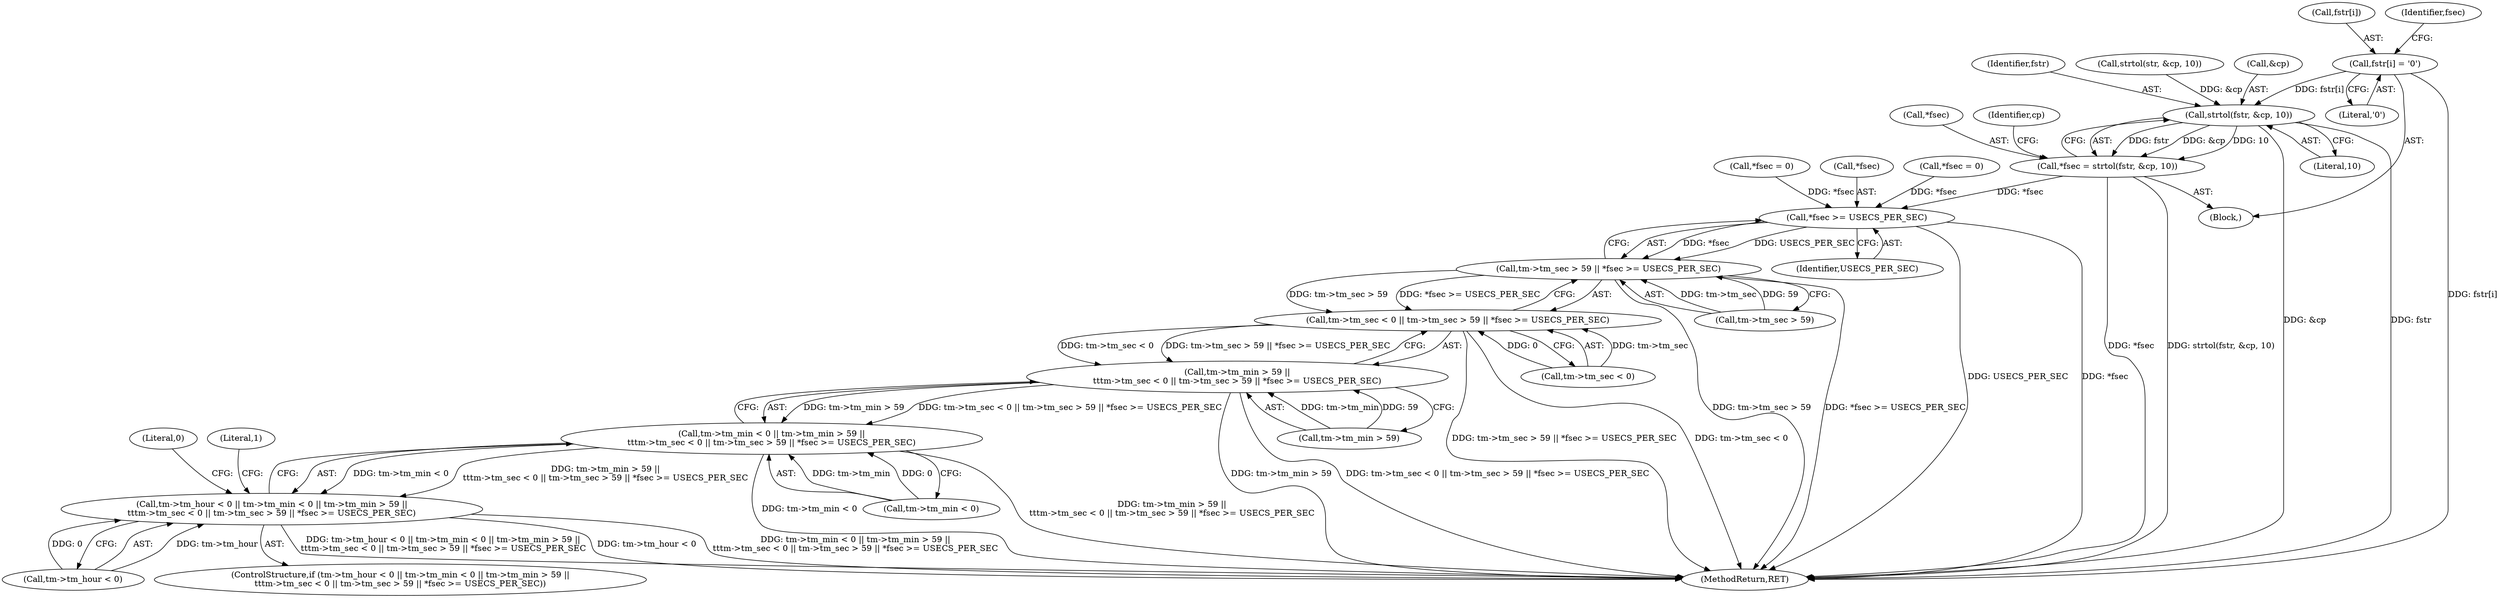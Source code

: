 digraph "0_postgres_4318daecc959886d001a6e79c6ea853e8b1dfb4b_1@array" {
"1000227" [label="(Call,fstr[i] = '\0')"];
"1000235" [label="(Call,strtol(fstr, &cp, 10))"];
"1000232" [label="(Call,*fsec = strtol(fstr, &cp, 10))"];
"1000283" [label="(Call,*fsec >= USECS_PER_SEC)"];
"1000277" [label="(Call,tm->tm_sec > 59 || *fsec >= USECS_PER_SEC)"];
"1000271" [label="(Call,tm->tm_sec < 0 || tm->tm_sec > 59 || *fsec >= USECS_PER_SEC)"];
"1000265" [label="(Call,tm->tm_min > 59 ||\n\t\ttm->tm_sec < 0 || tm->tm_sec > 59 || *fsec >= USECS_PER_SEC)"];
"1000259" [label="(Call,tm->tm_min < 0 || tm->tm_min > 59 ||\n\t\ttm->tm_sec < 0 || tm->tm_sec > 59 || *fsec >= USECS_PER_SEC)"];
"1000253" [label="(Call,tm->tm_hour < 0 || tm->tm_min < 0 || tm->tm_min > 59 ||\n\t\ttm->tm_sec < 0 || tm->tm_sec > 59 || *fsec >= USECS_PER_SEC)"];
"1000236" [label="(Identifier,fstr)"];
"1000180" [label="(Call,strtol(str, &cp, 10))"];
"1000266" [label="(Call,tm->tm_min > 59)"];
"1000289" [label="(Literal,1)"];
"1000231" [label="(Literal,'\0')"];
"1000235" [label="(Call,strtol(fstr, &cp, 10))"];
"1000233" [label="(Call,*fsec)"];
"1000254" [label="(Call,tm->tm_hour < 0)"];
"1000253" [label="(Call,tm->tm_hour < 0 || tm->tm_min < 0 || tm->tm_min > 59 ||\n\t\ttm->tm_sec < 0 || tm->tm_sec > 59 || *fsec >= USECS_PER_SEC)"];
"1000278" [label="(Call,tm->tm_sec > 59)"];
"1000190" [label="(Call,*fsec = 0)"];
"1000228" [label="(Call,fstr[i])"];
"1000260" [label="(Call,tm->tm_min < 0)"];
"1000271" [label="(Call,tm->tm_sec < 0 || tm->tm_sec > 59 || *fsec >= USECS_PER_SEC)"];
"1000243" [label="(Identifier,cp)"];
"1000292" [label="(MethodReturn,RET)"];
"1000284" [label="(Call,*fsec)"];
"1000156" [label="(Call,*fsec = 0)"];
"1000200" [label="(Block,)"];
"1000239" [label="(Literal,10)"];
"1000277" [label="(Call,tm->tm_sec > 59 || *fsec >= USECS_PER_SEC)"];
"1000265" [label="(Call,tm->tm_min > 59 ||\n\t\ttm->tm_sec < 0 || tm->tm_sec > 59 || *fsec >= USECS_PER_SEC)"];
"1000272" [label="(Call,tm->tm_sec < 0)"];
"1000234" [label="(Identifier,fsec)"];
"1000232" [label="(Call,*fsec = strtol(fstr, &cp, 10))"];
"1000286" [label="(Identifier,USECS_PER_SEC)"];
"1000237" [label="(Call,&cp)"];
"1000283" [label="(Call,*fsec >= USECS_PER_SEC)"];
"1000291" [label="(Literal,0)"];
"1000259" [label="(Call,tm->tm_min < 0 || tm->tm_min > 59 ||\n\t\ttm->tm_sec < 0 || tm->tm_sec > 59 || *fsec >= USECS_PER_SEC)"];
"1000252" [label="(ControlStructure,if (tm->tm_hour < 0 || tm->tm_min < 0 || tm->tm_min > 59 ||\n\t\ttm->tm_sec < 0 || tm->tm_sec > 59 || *fsec >= USECS_PER_SEC))"];
"1000227" [label="(Call,fstr[i] = '\0')"];
"1000227" -> "1000200"  [label="AST: "];
"1000227" -> "1000231"  [label="CFG: "];
"1000228" -> "1000227"  [label="AST: "];
"1000231" -> "1000227"  [label="AST: "];
"1000234" -> "1000227"  [label="CFG: "];
"1000227" -> "1000292"  [label="DDG: fstr[i]"];
"1000227" -> "1000235"  [label="DDG: fstr[i]"];
"1000235" -> "1000232"  [label="AST: "];
"1000235" -> "1000239"  [label="CFG: "];
"1000236" -> "1000235"  [label="AST: "];
"1000237" -> "1000235"  [label="AST: "];
"1000239" -> "1000235"  [label="AST: "];
"1000232" -> "1000235"  [label="CFG: "];
"1000235" -> "1000292"  [label="DDG: &cp"];
"1000235" -> "1000292"  [label="DDG: fstr"];
"1000235" -> "1000232"  [label="DDG: fstr"];
"1000235" -> "1000232"  [label="DDG: &cp"];
"1000235" -> "1000232"  [label="DDG: 10"];
"1000180" -> "1000235"  [label="DDG: &cp"];
"1000232" -> "1000200"  [label="AST: "];
"1000233" -> "1000232"  [label="AST: "];
"1000243" -> "1000232"  [label="CFG: "];
"1000232" -> "1000292"  [label="DDG: *fsec"];
"1000232" -> "1000292"  [label="DDG: strtol(fstr, &cp, 10)"];
"1000232" -> "1000283"  [label="DDG: *fsec"];
"1000283" -> "1000277"  [label="AST: "];
"1000283" -> "1000286"  [label="CFG: "];
"1000284" -> "1000283"  [label="AST: "];
"1000286" -> "1000283"  [label="AST: "];
"1000277" -> "1000283"  [label="CFG: "];
"1000283" -> "1000292"  [label="DDG: USECS_PER_SEC"];
"1000283" -> "1000292"  [label="DDG: *fsec"];
"1000283" -> "1000277"  [label="DDG: *fsec"];
"1000283" -> "1000277"  [label="DDG: USECS_PER_SEC"];
"1000156" -> "1000283"  [label="DDG: *fsec"];
"1000190" -> "1000283"  [label="DDG: *fsec"];
"1000277" -> "1000271"  [label="AST: "];
"1000277" -> "1000278"  [label="CFG: "];
"1000278" -> "1000277"  [label="AST: "];
"1000271" -> "1000277"  [label="CFG: "];
"1000277" -> "1000292"  [label="DDG: tm->tm_sec > 59"];
"1000277" -> "1000292"  [label="DDG: *fsec >= USECS_PER_SEC"];
"1000277" -> "1000271"  [label="DDG: tm->tm_sec > 59"];
"1000277" -> "1000271"  [label="DDG: *fsec >= USECS_PER_SEC"];
"1000278" -> "1000277"  [label="DDG: tm->tm_sec"];
"1000278" -> "1000277"  [label="DDG: 59"];
"1000271" -> "1000265"  [label="AST: "];
"1000271" -> "1000272"  [label="CFG: "];
"1000272" -> "1000271"  [label="AST: "];
"1000265" -> "1000271"  [label="CFG: "];
"1000271" -> "1000292"  [label="DDG: tm->tm_sec > 59 || *fsec >= USECS_PER_SEC"];
"1000271" -> "1000292"  [label="DDG: tm->tm_sec < 0"];
"1000271" -> "1000265"  [label="DDG: tm->tm_sec < 0"];
"1000271" -> "1000265"  [label="DDG: tm->tm_sec > 59 || *fsec >= USECS_PER_SEC"];
"1000272" -> "1000271"  [label="DDG: tm->tm_sec"];
"1000272" -> "1000271"  [label="DDG: 0"];
"1000265" -> "1000259"  [label="AST: "];
"1000265" -> "1000266"  [label="CFG: "];
"1000266" -> "1000265"  [label="AST: "];
"1000259" -> "1000265"  [label="CFG: "];
"1000265" -> "1000292"  [label="DDG: tm->tm_min > 59"];
"1000265" -> "1000292"  [label="DDG: tm->tm_sec < 0 || tm->tm_sec > 59 || *fsec >= USECS_PER_SEC"];
"1000265" -> "1000259"  [label="DDG: tm->tm_min > 59"];
"1000265" -> "1000259"  [label="DDG: tm->tm_sec < 0 || tm->tm_sec > 59 || *fsec >= USECS_PER_SEC"];
"1000266" -> "1000265"  [label="DDG: tm->tm_min"];
"1000266" -> "1000265"  [label="DDG: 59"];
"1000259" -> "1000253"  [label="AST: "];
"1000259" -> "1000260"  [label="CFG: "];
"1000260" -> "1000259"  [label="AST: "];
"1000253" -> "1000259"  [label="CFG: "];
"1000259" -> "1000292"  [label="DDG: tm->tm_min < 0"];
"1000259" -> "1000292"  [label="DDG: tm->tm_min > 59 ||\n\t\ttm->tm_sec < 0 || tm->tm_sec > 59 || *fsec >= USECS_PER_SEC"];
"1000259" -> "1000253"  [label="DDG: tm->tm_min < 0"];
"1000259" -> "1000253"  [label="DDG: tm->tm_min > 59 ||\n\t\ttm->tm_sec < 0 || tm->tm_sec > 59 || *fsec >= USECS_PER_SEC"];
"1000260" -> "1000259"  [label="DDG: tm->tm_min"];
"1000260" -> "1000259"  [label="DDG: 0"];
"1000253" -> "1000252"  [label="AST: "];
"1000253" -> "1000254"  [label="CFG: "];
"1000254" -> "1000253"  [label="AST: "];
"1000289" -> "1000253"  [label="CFG: "];
"1000291" -> "1000253"  [label="CFG: "];
"1000253" -> "1000292"  [label="DDG: tm->tm_min < 0 || tm->tm_min > 59 ||\n\t\ttm->tm_sec < 0 || tm->tm_sec > 59 || *fsec >= USECS_PER_SEC"];
"1000253" -> "1000292"  [label="DDG: tm->tm_hour < 0 || tm->tm_min < 0 || tm->tm_min > 59 ||\n\t\ttm->tm_sec < 0 || tm->tm_sec > 59 || *fsec >= USECS_PER_SEC"];
"1000253" -> "1000292"  [label="DDG: tm->tm_hour < 0"];
"1000254" -> "1000253"  [label="DDG: tm->tm_hour"];
"1000254" -> "1000253"  [label="DDG: 0"];
}
